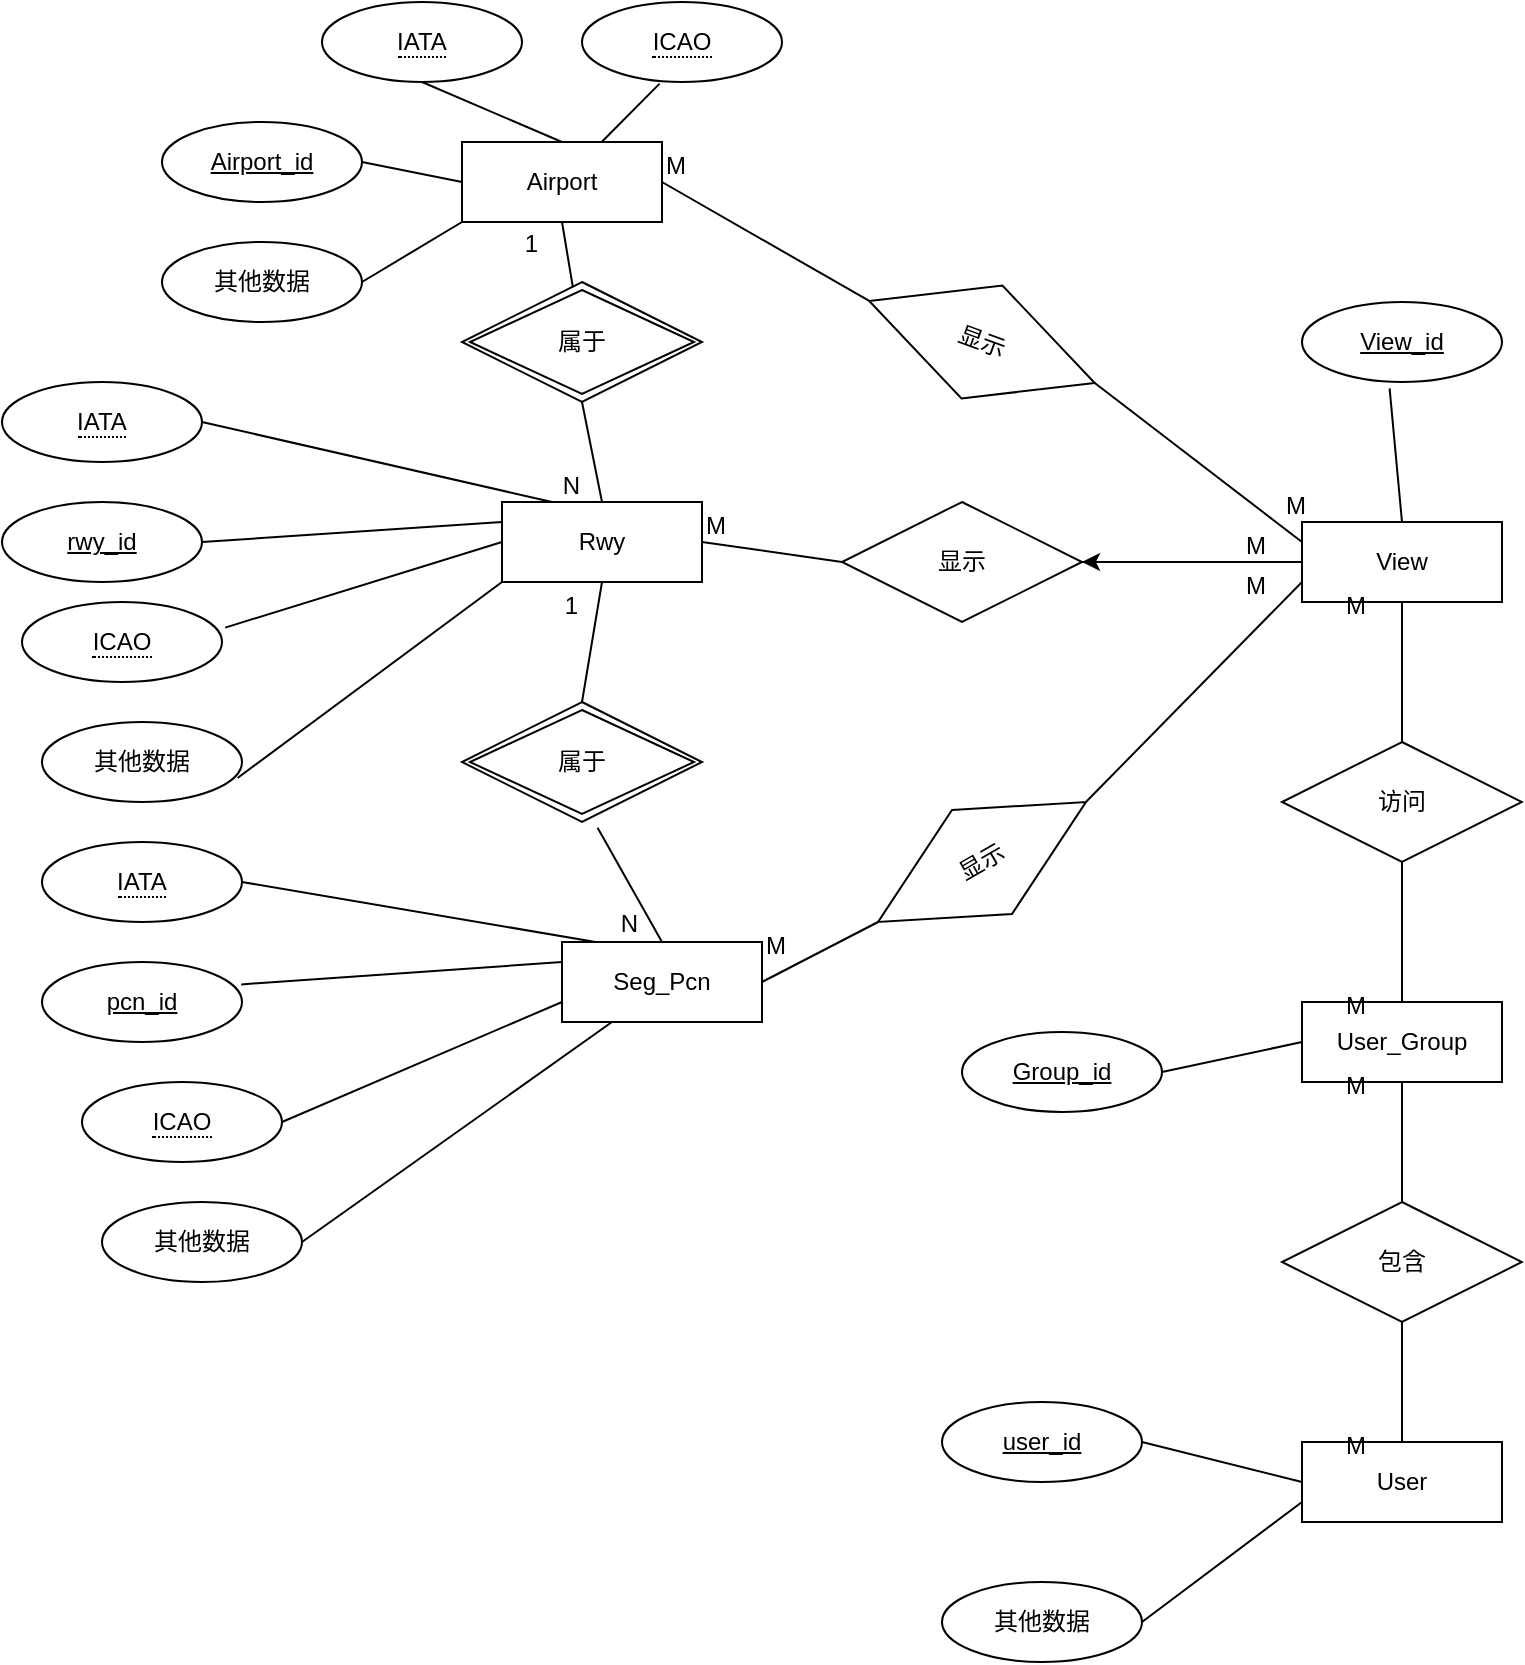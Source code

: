 <mxfile version="24.3.1" type="github">
  <diagram name="第 1 页" id="XbGKjKhdLMRXKV8-RK5B">
    <mxGraphModel dx="1829" dy="577" grid="1" gridSize="10" guides="1" tooltips="1" connect="1" arrows="1" fold="1" page="1" pageScale="1" pageWidth="827" pageHeight="1169" math="0" shadow="0">
      <root>
        <mxCell id="0" />
        <mxCell id="1" parent="0" />
        <mxCell id="0pMqIjYfaMAguVZJA49M-1" value="Airport" style="whiteSpace=wrap;html=1;align=center;" vertex="1" parent="1">
          <mxGeometry x="200" y="100" width="100" height="40" as="geometry" />
        </mxCell>
        <mxCell id="0pMqIjYfaMAguVZJA49M-2" value="Rwy" style="whiteSpace=wrap;html=1;align=center;" vertex="1" parent="1">
          <mxGeometry x="220" y="280" width="100" height="40" as="geometry" />
        </mxCell>
        <mxCell id="0pMqIjYfaMAguVZJA49M-3" value="Seg_Pcn" style="whiteSpace=wrap;html=1;align=center;" vertex="1" parent="1">
          <mxGeometry x="250" y="500" width="100" height="40" as="geometry" />
        </mxCell>
        <mxCell id="0pMqIjYfaMAguVZJA49M-4" value="User" style="whiteSpace=wrap;html=1;align=center;" vertex="1" parent="1">
          <mxGeometry x="620" y="750" width="100" height="40" as="geometry" />
        </mxCell>
        <mxCell id="0pMqIjYfaMAguVZJA49M-5" value="User_Group" style="whiteSpace=wrap;html=1;align=center;" vertex="1" parent="1">
          <mxGeometry x="620" y="530" width="100" height="40" as="geometry" />
        </mxCell>
        <mxCell id="0pMqIjYfaMAguVZJA49M-62" value="" style="edgeStyle=orthogonalEdgeStyle;rounded=0;orthogonalLoop=1;jettySize=auto;html=1;" edge="1" parent="1" source="0pMqIjYfaMAguVZJA49M-8" target="0pMqIjYfaMAguVZJA49M-47">
          <mxGeometry relative="1" as="geometry" />
        </mxCell>
        <mxCell id="0pMqIjYfaMAguVZJA49M-8" value="View" style="whiteSpace=wrap;html=1;align=center;" vertex="1" parent="1">
          <mxGeometry x="620" y="290" width="100" height="40" as="geometry" />
        </mxCell>
        <mxCell id="0pMqIjYfaMAguVZJA49M-10" value="Airport_id" style="ellipse;whiteSpace=wrap;html=1;align=center;fontStyle=4;" vertex="1" parent="1">
          <mxGeometry x="50" y="90" width="100" height="40" as="geometry" />
        </mxCell>
        <mxCell id="0pMqIjYfaMAguVZJA49M-11" value="&lt;span style=&quot;border-bottom: 1px dotted&quot;&gt;IATA&lt;br&gt;&lt;/span&gt;" style="ellipse;whiteSpace=wrap;html=1;align=center;" vertex="1" parent="1">
          <mxGeometry x="130" y="30" width="100" height="40" as="geometry" />
        </mxCell>
        <mxCell id="0pMqIjYfaMAguVZJA49M-12" value="&lt;span style=&quot;border-bottom: 1px dotted&quot;&gt;ICAO&lt;/span&gt;" style="ellipse;whiteSpace=wrap;html=1;align=center;" vertex="1" parent="1">
          <mxGeometry x="260" y="30" width="100" height="40" as="geometry" />
        </mxCell>
        <mxCell id="0pMqIjYfaMAguVZJA49M-13" value="rwy_id" style="ellipse;whiteSpace=wrap;html=1;align=center;fontStyle=4;" vertex="1" parent="1">
          <mxGeometry x="-30" y="280" width="100" height="40" as="geometry" />
        </mxCell>
        <mxCell id="0pMqIjYfaMAguVZJA49M-14" value="pcn_id" style="ellipse;whiteSpace=wrap;html=1;align=center;fontStyle=4;" vertex="1" parent="1">
          <mxGeometry x="-10" y="510" width="100" height="40" as="geometry" />
        </mxCell>
        <mxCell id="0pMqIjYfaMAguVZJA49M-16" value="Group_id" style="ellipse;whiteSpace=wrap;html=1;align=center;fontStyle=4;" vertex="1" parent="1">
          <mxGeometry x="450" y="545" width="100" height="40" as="geometry" />
        </mxCell>
        <mxCell id="0pMqIjYfaMAguVZJA49M-17" value="user_id" style="ellipse;whiteSpace=wrap;html=1;align=center;fontStyle=4;" vertex="1" parent="1">
          <mxGeometry x="440" y="730" width="100" height="40" as="geometry" />
        </mxCell>
        <mxCell id="0pMqIjYfaMAguVZJA49M-18" value="View_id" style="ellipse;whiteSpace=wrap;html=1;align=center;fontStyle=4;" vertex="1" parent="1">
          <mxGeometry x="620" y="180" width="100" height="40" as="geometry" />
        </mxCell>
        <mxCell id="0pMqIjYfaMAguVZJA49M-19" value="&lt;span style=&quot;border-bottom: 1px dotted&quot;&gt;IATA&lt;br&gt;&lt;/span&gt;" style="ellipse;whiteSpace=wrap;html=1;align=center;" vertex="1" parent="1">
          <mxGeometry x="-30" y="220" width="100" height="40" as="geometry" />
        </mxCell>
        <mxCell id="0pMqIjYfaMAguVZJA49M-20" value="&lt;span style=&quot;border-bottom: 1px dotted&quot;&gt;ICAO&lt;/span&gt;" style="ellipse;whiteSpace=wrap;html=1;align=center;" vertex="1" parent="1">
          <mxGeometry x="-20" y="330" width="100" height="40" as="geometry" />
        </mxCell>
        <mxCell id="0pMqIjYfaMAguVZJA49M-21" value="&lt;span style=&quot;border-bottom: 1px dotted&quot;&gt;ICAO&lt;/span&gt;" style="ellipse;whiteSpace=wrap;html=1;align=center;" vertex="1" parent="1">
          <mxGeometry x="10" y="570" width="100" height="40" as="geometry" />
        </mxCell>
        <mxCell id="0pMqIjYfaMAguVZJA49M-22" value="&lt;span style=&quot;border-bottom: 1px dotted&quot;&gt;IATA&lt;br&gt;&lt;/span&gt;" style="ellipse;whiteSpace=wrap;html=1;align=center;" vertex="1" parent="1">
          <mxGeometry x="-10" y="450" width="100" height="40" as="geometry" />
        </mxCell>
        <mxCell id="0pMqIjYfaMAguVZJA49M-25" value="" style="endArrow=none;html=1;rounded=0;exitX=0.388;exitY=1.02;exitDx=0;exitDy=0;exitPerimeter=0;" edge="1" parent="1" source="0pMqIjYfaMAguVZJA49M-12" target="0pMqIjYfaMAguVZJA49M-1">
          <mxGeometry width="50" height="50" relative="1" as="geometry">
            <mxPoint x="390" y="330" as="sourcePoint" />
            <mxPoint x="440" y="280" as="targetPoint" />
          </mxGeometry>
        </mxCell>
        <mxCell id="0pMqIjYfaMAguVZJA49M-26" value="" style="endArrow=none;html=1;rounded=0;exitX=0;exitY=0.25;exitDx=0;exitDy=0;entryX=0.996;entryY=0.28;entryDx=0;entryDy=0;entryPerimeter=0;" edge="1" parent="1" source="0pMqIjYfaMAguVZJA49M-3" target="0pMqIjYfaMAguVZJA49M-14">
          <mxGeometry width="50" height="50" relative="1" as="geometry">
            <mxPoint x="309" y="81" as="sourcePoint" />
            <mxPoint x="280" y="110" as="targetPoint" />
          </mxGeometry>
        </mxCell>
        <mxCell id="0pMqIjYfaMAguVZJA49M-27" value="" style="endArrow=none;html=1;rounded=0;exitX=0.168;exitY=0;exitDx=0;exitDy=0;exitPerimeter=0;entryX=1;entryY=0.5;entryDx=0;entryDy=0;" edge="1" parent="1" source="0pMqIjYfaMAguVZJA49M-3" target="0pMqIjYfaMAguVZJA49M-22">
          <mxGeometry width="50" height="50" relative="1" as="geometry">
            <mxPoint x="319" y="91" as="sourcePoint" />
            <mxPoint x="290" y="120" as="targetPoint" />
          </mxGeometry>
        </mxCell>
        <mxCell id="0pMqIjYfaMAguVZJA49M-28" value="" style="endArrow=none;html=1;rounded=0;exitX=0;exitY=0.5;exitDx=0;exitDy=0;entryX=1.016;entryY=0.32;entryDx=0;entryDy=0;entryPerimeter=0;" edge="1" parent="1" source="0pMqIjYfaMAguVZJA49M-2" target="0pMqIjYfaMAguVZJA49M-20">
          <mxGeometry width="50" height="50" relative="1" as="geometry">
            <mxPoint x="329" y="101" as="sourcePoint" />
            <mxPoint x="300" y="130" as="targetPoint" />
          </mxGeometry>
        </mxCell>
        <mxCell id="0pMqIjYfaMAguVZJA49M-29" value="" style="endArrow=none;html=1;rounded=0;exitX=0;exitY=0.25;exitDx=0;exitDy=0;entryX=1;entryY=0.5;entryDx=0;entryDy=0;" edge="1" parent="1" source="0pMqIjYfaMAguVZJA49M-2" target="0pMqIjYfaMAguVZJA49M-13">
          <mxGeometry width="50" height="50" relative="1" as="geometry">
            <mxPoint x="339" y="111" as="sourcePoint" />
            <mxPoint x="310" y="140" as="targetPoint" />
          </mxGeometry>
        </mxCell>
        <mxCell id="0pMqIjYfaMAguVZJA49M-30" value="" style="endArrow=none;html=1;rounded=0;exitX=0.25;exitY=0;exitDx=0;exitDy=0;entryX=1;entryY=0.5;entryDx=0;entryDy=0;" edge="1" parent="1" source="0pMqIjYfaMAguVZJA49M-2" target="0pMqIjYfaMAguVZJA49M-19">
          <mxGeometry width="50" height="50" relative="1" as="geometry">
            <mxPoint x="349" y="121" as="sourcePoint" />
            <mxPoint x="320" y="150" as="targetPoint" />
          </mxGeometry>
        </mxCell>
        <mxCell id="0pMqIjYfaMAguVZJA49M-31" value="" style="endArrow=none;html=1;rounded=0;entryX=1;entryY=0.5;entryDx=0;entryDy=0;exitX=0;exitY=0.5;exitDx=0;exitDy=0;" edge="1" parent="1" source="0pMqIjYfaMAguVZJA49M-1" target="0pMqIjYfaMAguVZJA49M-10">
          <mxGeometry width="50" height="50" relative="1" as="geometry">
            <mxPoint x="359" y="131" as="sourcePoint" />
            <mxPoint x="330" y="160" as="targetPoint" />
          </mxGeometry>
        </mxCell>
        <mxCell id="0pMqIjYfaMAguVZJA49M-32" value="" style="endArrow=none;html=1;rounded=0;exitX=0.5;exitY=0;exitDx=0;exitDy=0;entryX=0.5;entryY=1;entryDx=0;entryDy=0;" edge="1" parent="1" source="0pMqIjYfaMAguVZJA49M-1" target="0pMqIjYfaMAguVZJA49M-11">
          <mxGeometry width="50" height="50" relative="1" as="geometry">
            <mxPoint x="369" y="141" as="sourcePoint" />
            <mxPoint x="340" y="170" as="targetPoint" />
          </mxGeometry>
        </mxCell>
        <mxCell id="0pMqIjYfaMAguVZJA49M-33" value="" style="endArrow=none;html=1;rounded=0;entryX=1;entryY=0.5;entryDx=0;entryDy=0;exitX=0;exitY=0.75;exitDx=0;exitDy=0;" edge="1" parent="1" source="0pMqIjYfaMAguVZJA49M-3" target="0pMqIjYfaMAguVZJA49M-21">
          <mxGeometry width="50" height="50" relative="1" as="geometry">
            <mxPoint x="190" y="430" as="sourcePoint" />
            <mxPoint x="280" y="350" as="targetPoint" />
          </mxGeometry>
        </mxCell>
        <mxCell id="0pMqIjYfaMAguVZJA49M-34" value="属于" style="shape=rhombus;double=1;perimeter=rhombusPerimeter;whiteSpace=wrap;html=1;align=center;" vertex="1" parent="1">
          <mxGeometry x="200" y="170" width="120" height="60" as="geometry" />
        </mxCell>
        <mxCell id="0pMqIjYfaMAguVZJA49M-35" value="属于" style="shape=rhombus;double=1;perimeter=rhombusPerimeter;whiteSpace=wrap;html=1;align=center;" vertex="1" parent="1">
          <mxGeometry x="200" y="380" width="120" height="60" as="geometry" />
        </mxCell>
        <mxCell id="0pMqIjYfaMAguVZJA49M-37" value="" style="endArrow=none;html=1;rounded=0;entryX=0.5;entryY=1;entryDx=0;entryDy=0;" edge="1" parent="1" source="0pMqIjYfaMAguVZJA49M-34" target="0pMqIjYfaMAguVZJA49M-1">
          <mxGeometry relative="1" as="geometry">
            <mxPoint x="330" y="300" as="sourcePoint" />
            <mxPoint x="490" y="300" as="targetPoint" />
          </mxGeometry>
        </mxCell>
        <mxCell id="0pMqIjYfaMAguVZJA49M-38" value="1" style="resizable=0;html=1;whiteSpace=wrap;align=right;verticalAlign=bottom;" connectable="0" vertex="1" parent="0pMqIjYfaMAguVZJA49M-37">
          <mxGeometry x="1" relative="1" as="geometry">
            <mxPoint x="-10" y="20" as="offset" />
          </mxGeometry>
        </mxCell>
        <mxCell id="0pMqIjYfaMAguVZJA49M-39" value="" style="endArrow=none;html=1;rounded=0;exitX=0.5;exitY=1;exitDx=0;exitDy=0;entryX=0.5;entryY=0;entryDx=0;entryDy=0;" edge="1" parent="1" source="0pMqIjYfaMAguVZJA49M-2" target="0pMqIjYfaMAguVZJA49M-35">
          <mxGeometry relative="1" as="geometry">
            <mxPoint x="330" y="300" as="sourcePoint" />
            <mxPoint x="490" y="300" as="targetPoint" />
          </mxGeometry>
        </mxCell>
        <mxCell id="0pMqIjYfaMAguVZJA49M-40" value="1" style="resizable=0;html=1;whiteSpace=wrap;align=right;verticalAlign=bottom;" connectable="0" vertex="1" parent="0pMqIjYfaMAguVZJA49M-39">
          <mxGeometry x="1" relative="1" as="geometry">
            <mxPoint y="-40" as="offset" />
          </mxGeometry>
        </mxCell>
        <mxCell id="0pMqIjYfaMAguVZJA49M-41" value="" style="endArrow=none;html=1;rounded=0;exitX=0.5;exitY=1;exitDx=0;exitDy=0;entryX=0.5;entryY=0;entryDx=0;entryDy=0;" edge="1" parent="1" source="0pMqIjYfaMAguVZJA49M-34" target="0pMqIjYfaMAguVZJA49M-2">
          <mxGeometry relative="1" as="geometry">
            <mxPoint x="270" y="250" as="sourcePoint" />
            <mxPoint x="490" y="300" as="targetPoint" />
          </mxGeometry>
        </mxCell>
        <mxCell id="0pMqIjYfaMAguVZJA49M-42" value="N" style="resizable=0;html=1;whiteSpace=wrap;align=right;verticalAlign=bottom;" connectable="0" vertex="1" parent="0pMqIjYfaMAguVZJA49M-41">
          <mxGeometry x="1" relative="1" as="geometry">
            <mxPoint x="-10" as="offset" />
          </mxGeometry>
        </mxCell>
        <mxCell id="0pMqIjYfaMAguVZJA49M-44" value="" style="endArrow=none;html=1;rounded=0;exitX=0.565;exitY=1.047;exitDx=0;exitDy=0;entryX=0.5;entryY=0;entryDx=0;entryDy=0;exitPerimeter=0;" edge="1" parent="1" source="0pMqIjYfaMAguVZJA49M-35" target="0pMqIjYfaMAguVZJA49M-3">
          <mxGeometry relative="1" as="geometry">
            <mxPoint x="270" y="240" as="sourcePoint" />
            <mxPoint x="280" y="290" as="targetPoint" />
          </mxGeometry>
        </mxCell>
        <mxCell id="0pMqIjYfaMAguVZJA49M-45" value="N" style="resizable=0;html=1;whiteSpace=wrap;align=right;verticalAlign=bottom;" connectable="0" vertex="1" parent="0pMqIjYfaMAguVZJA49M-44">
          <mxGeometry x="1" relative="1" as="geometry">
            <mxPoint x="-10" as="offset" />
          </mxGeometry>
        </mxCell>
        <mxCell id="0pMqIjYfaMAguVZJA49M-46" value="显示" style="shape=rhombus;perimeter=rhombusPerimeter;whiteSpace=wrap;html=1;align=center;rotation=20;" vertex="1" parent="1">
          <mxGeometry x="400" y="170" width="120" height="60" as="geometry" />
        </mxCell>
        <mxCell id="0pMqIjYfaMAguVZJA49M-47" value="显示" style="shape=rhombus;perimeter=rhombusPerimeter;whiteSpace=wrap;html=1;align=center;" vertex="1" parent="1">
          <mxGeometry x="390" y="280" width="120" height="60" as="geometry" />
        </mxCell>
        <mxCell id="0pMqIjYfaMAguVZJA49M-48" value="显示" style="shape=rhombus;perimeter=rhombusPerimeter;whiteSpace=wrap;html=1;align=center;rotation=-30;" vertex="1" parent="1">
          <mxGeometry x="400" y="430" width="120" height="60" as="geometry" />
        </mxCell>
        <mxCell id="0pMqIjYfaMAguVZJA49M-49" value="" style="endArrow=none;html=1;rounded=0;exitX=1;exitY=0.5;exitDx=0;exitDy=0;entryX=0;entryY=0.5;entryDx=0;entryDy=0;" edge="1" parent="1" source="0pMqIjYfaMAguVZJA49M-1" target="0pMqIjYfaMAguVZJA49M-46">
          <mxGeometry relative="1" as="geometry">
            <mxPoint x="330" y="300" as="sourcePoint" />
            <mxPoint x="390" y="200" as="targetPoint" />
          </mxGeometry>
        </mxCell>
        <mxCell id="0pMqIjYfaMAguVZJA49M-50" value="M" style="resizable=0;html=1;whiteSpace=wrap;align=left;verticalAlign=bottom;" connectable="0" vertex="1" parent="0pMqIjYfaMAguVZJA49M-49">
          <mxGeometry x="-1" relative="1" as="geometry" />
        </mxCell>
        <mxCell id="0pMqIjYfaMAguVZJA49M-52" value="" style="endArrow=none;html=1;rounded=0;exitX=0;exitY=0.25;exitDx=0;exitDy=0;entryX=1;entryY=0.5;entryDx=0;entryDy=0;" edge="1" parent="1" source="0pMqIjYfaMAguVZJA49M-8" target="0pMqIjYfaMAguVZJA49M-46">
          <mxGeometry relative="1" as="geometry">
            <mxPoint x="310" y="130" as="sourcePoint" />
            <mxPoint x="440" y="195" as="targetPoint" />
          </mxGeometry>
        </mxCell>
        <mxCell id="0pMqIjYfaMAguVZJA49M-53" value="M" style="resizable=0;html=1;whiteSpace=wrap;align=left;verticalAlign=bottom;" connectable="0" vertex="1" parent="0pMqIjYfaMAguVZJA49M-52">
          <mxGeometry x="-1" relative="1" as="geometry">
            <mxPoint x="-10" y="-10" as="offset" />
          </mxGeometry>
        </mxCell>
        <mxCell id="0pMqIjYfaMAguVZJA49M-54" value="" style="endArrow=none;html=1;rounded=0;exitX=1;exitY=0.5;exitDx=0;exitDy=0;entryX=0;entryY=0.5;entryDx=0;entryDy=0;" edge="1" parent="1" source="0pMqIjYfaMAguVZJA49M-2" target="0pMqIjYfaMAguVZJA49M-47">
          <mxGeometry relative="1" as="geometry">
            <mxPoint x="320" y="140" as="sourcePoint" />
            <mxPoint x="450" y="205" as="targetPoint" />
          </mxGeometry>
        </mxCell>
        <mxCell id="0pMqIjYfaMAguVZJA49M-55" value="M" style="resizable=0;html=1;whiteSpace=wrap;align=left;verticalAlign=bottom;" connectable="0" vertex="1" parent="0pMqIjYfaMAguVZJA49M-54">
          <mxGeometry x="-1" relative="1" as="geometry" />
        </mxCell>
        <mxCell id="0pMqIjYfaMAguVZJA49M-56" value="" style="endArrow=none;html=1;rounded=0;exitX=1;exitY=0.5;exitDx=0;exitDy=0;entryX=0;entryY=0.5;entryDx=0;entryDy=0;" edge="1" parent="1" source="0pMqIjYfaMAguVZJA49M-3" target="0pMqIjYfaMAguVZJA49M-48">
          <mxGeometry relative="1" as="geometry">
            <mxPoint x="320" y="377.5" as="sourcePoint" />
            <mxPoint x="450" y="442.5" as="targetPoint" />
          </mxGeometry>
        </mxCell>
        <mxCell id="0pMqIjYfaMAguVZJA49M-57" value="M" style="resizable=0;html=1;whiteSpace=wrap;align=left;verticalAlign=bottom;" connectable="0" vertex="1" parent="0pMqIjYfaMAguVZJA49M-56">
          <mxGeometry x="-1" relative="1" as="geometry">
            <mxPoint y="-10" as="offset" />
          </mxGeometry>
        </mxCell>
        <mxCell id="0pMqIjYfaMAguVZJA49M-58" value="" style="endArrow=none;html=1;rounded=0;exitX=0;exitY=0.5;exitDx=0;exitDy=0;entryX=1;entryY=0.5;entryDx=0;entryDy=0;" edge="1" parent="1" source="0pMqIjYfaMAguVZJA49M-8" target="0pMqIjYfaMAguVZJA49M-47">
          <mxGeometry relative="1" as="geometry">
            <mxPoint x="620" y="410" as="sourcePoint" />
            <mxPoint x="520" y="310" as="targetPoint" />
          </mxGeometry>
        </mxCell>
        <mxCell id="0pMqIjYfaMAguVZJA49M-59" value="M" style="resizable=0;html=1;whiteSpace=wrap;align=left;verticalAlign=bottom;" connectable="0" vertex="1" parent="0pMqIjYfaMAguVZJA49M-58">
          <mxGeometry x="-1" relative="1" as="geometry">
            <mxPoint x="-30" as="offset" />
          </mxGeometry>
        </mxCell>
        <mxCell id="0pMqIjYfaMAguVZJA49M-60" value="" style="endArrow=none;html=1;rounded=0;entryX=1;entryY=0.5;entryDx=0;entryDy=0;exitX=0;exitY=0.75;exitDx=0;exitDy=0;" edge="1" parent="1" source="0pMqIjYfaMAguVZJA49M-8" target="0pMqIjYfaMAguVZJA49M-48">
          <mxGeometry relative="1" as="geometry">
            <mxPoint x="630" y="330" as="sourcePoint" />
            <mxPoint x="520" y="320" as="targetPoint" />
          </mxGeometry>
        </mxCell>
        <mxCell id="0pMqIjYfaMAguVZJA49M-61" value="M" style="resizable=0;html=1;whiteSpace=wrap;align=left;verticalAlign=bottom;" connectable="0" vertex="1" parent="0pMqIjYfaMAguVZJA49M-60">
          <mxGeometry x="-1" relative="1" as="geometry">
            <mxPoint x="-30" y="10" as="offset" />
          </mxGeometry>
        </mxCell>
        <mxCell id="0pMqIjYfaMAguVZJA49M-63" value="" style="endArrow=none;html=1;rounded=0;exitX=0.5;exitY=0;exitDx=0;exitDy=0;entryX=0.438;entryY=1.08;entryDx=0;entryDy=0;entryPerimeter=0;" edge="1" parent="1" source="0pMqIjYfaMAguVZJA49M-8" target="0pMqIjYfaMAguVZJA49M-18">
          <mxGeometry width="50" height="50" relative="1" as="geometry">
            <mxPoint x="760" y="260" as="sourcePoint" />
            <mxPoint x="690" y="220" as="targetPoint" />
          </mxGeometry>
        </mxCell>
        <mxCell id="0pMqIjYfaMAguVZJA49M-64" value="其他数据" style="ellipse;whiteSpace=wrap;html=1;align=center;" vertex="1" parent="1">
          <mxGeometry x="50" y="150" width="100" height="40" as="geometry" />
        </mxCell>
        <mxCell id="0pMqIjYfaMAguVZJA49M-65" value="其他数据" style="ellipse;whiteSpace=wrap;html=1;align=center;" vertex="1" parent="1">
          <mxGeometry x="-10" y="390" width="100" height="40" as="geometry" />
        </mxCell>
        <mxCell id="0pMqIjYfaMAguVZJA49M-66" value="其他数据" style="ellipse;whiteSpace=wrap;html=1;align=center;" vertex="1" parent="1">
          <mxGeometry x="20" y="630" width="100" height="40" as="geometry" />
        </mxCell>
        <mxCell id="0pMqIjYfaMAguVZJA49M-67" value="" style="endArrow=none;html=1;rounded=0;entryX=1;entryY=0.5;entryDx=0;entryDy=0;exitX=0.25;exitY=1;exitDx=0;exitDy=0;" edge="1" parent="1" source="0pMqIjYfaMAguVZJA49M-3" target="0pMqIjYfaMAguVZJA49M-66">
          <mxGeometry width="50" height="50" relative="1" as="geometry">
            <mxPoint x="260" y="540" as="sourcePoint" />
            <mxPoint x="120" y="600" as="targetPoint" />
          </mxGeometry>
        </mxCell>
        <mxCell id="0pMqIjYfaMAguVZJA49M-68" value="" style="endArrow=none;html=1;rounded=0;entryX=0.978;entryY=0.7;entryDx=0;entryDy=0;exitX=0;exitY=1;exitDx=0;exitDy=0;entryPerimeter=0;" edge="1" parent="1" source="0pMqIjYfaMAguVZJA49M-2" target="0pMqIjYfaMAguVZJA49M-65">
          <mxGeometry width="50" height="50" relative="1" as="geometry">
            <mxPoint x="270" y="550" as="sourcePoint" />
            <mxPoint x="130" y="610" as="targetPoint" />
          </mxGeometry>
        </mxCell>
        <mxCell id="0pMqIjYfaMAguVZJA49M-69" value="" style="endArrow=none;html=1;rounded=0;entryX=1;entryY=0.5;entryDx=0;entryDy=0;exitX=0;exitY=1;exitDx=0;exitDy=0;" edge="1" parent="1" source="0pMqIjYfaMAguVZJA49M-1" target="0pMqIjYfaMAguVZJA49M-64">
          <mxGeometry width="50" height="50" relative="1" as="geometry">
            <mxPoint x="280" y="560" as="sourcePoint" />
            <mxPoint x="140" y="620" as="targetPoint" />
          </mxGeometry>
        </mxCell>
        <mxCell id="0pMqIjYfaMAguVZJA49M-70" value="访问" style="shape=rhombus;perimeter=rhombusPerimeter;whiteSpace=wrap;html=1;align=center;rotation=0;" vertex="1" parent="1">
          <mxGeometry x="610" y="400" width="120" height="60" as="geometry" />
        </mxCell>
        <mxCell id="0pMqIjYfaMAguVZJA49M-71" value="包含" style="shape=rhombus;perimeter=rhombusPerimeter;whiteSpace=wrap;html=1;align=center;rotation=0;" vertex="1" parent="1">
          <mxGeometry x="610" y="630" width="120" height="60" as="geometry" />
        </mxCell>
        <mxCell id="0pMqIjYfaMAguVZJA49M-72" value="其他数据" style="ellipse;whiteSpace=wrap;html=1;align=center;" vertex="1" parent="1">
          <mxGeometry x="440" y="820" width="100" height="40" as="geometry" />
        </mxCell>
        <mxCell id="0pMqIjYfaMAguVZJA49M-73" value="" style="endArrow=none;html=1;rounded=0;entryX=1;entryY=0.5;entryDx=0;entryDy=0;exitX=0;exitY=0.75;exitDx=0;exitDy=0;" edge="1" parent="1" source="0pMqIjYfaMAguVZJA49M-4" target="0pMqIjYfaMAguVZJA49M-72">
          <mxGeometry width="50" height="50" relative="1" as="geometry">
            <mxPoint x="285" y="550" as="sourcePoint" />
            <mxPoint x="130" y="660" as="targetPoint" />
          </mxGeometry>
        </mxCell>
        <mxCell id="0pMqIjYfaMAguVZJA49M-74" value="" style="endArrow=none;html=1;rounded=0;entryX=1;entryY=0.5;entryDx=0;entryDy=0;exitX=0;exitY=0.5;exitDx=0;exitDy=0;" edge="1" parent="1" source="0pMqIjYfaMAguVZJA49M-4" target="0pMqIjYfaMAguVZJA49M-17">
          <mxGeometry width="50" height="50" relative="1" as="geometry">
            <mxPoint x="295" y="560" as="sourcePoint" />
            <mxPoint x="140" y="670" as="targetPoint" />
          </mxGeometry>
        </mxCell>
        <mxCell id="0pMqIjYfaMAguVZJA49M-75" value="" style="endArrow=none;html=1;rounded=0;entryX=1;entryY=0.5;entryDx=0;entryDy=0;exitX=0;exitY=0.5;exitDx=0;exitDy=0;" edge="1" parent="1" source="0pMqIjYfaMAguVZJA49M-5" target="0pMqIjYfaMAguVZJA49M-16">
          <mxGeometry width="50" height="50" relative="1" as="geometry">
            <mxPoint x="305" y="570" as="sourcePoint" />
            <mxPoint x="150" y="680" as="targetPoint" />
          </mxGeometry>
        </mxCell>
        <mxCell id="0pMqIjYfaMAguVZJA49M-77" value="" style="endArrow=none;html=1;rounded=0;entryX=0.5;entryY=0;entryDx=0;entryDy=0;exitX=0.5;exitY=1;exitDx=0;exitDy=0;" edge="1" parent="1" source="0pMqIjYfaMAguVZJA49M-8" target="0pMqIjYfaMAguVZJA49M-70">
          <mxGeometry relative="1" as="geometry">
            <mxPoint x="630" y="330" as="sourcePoint" />
            <mxPoint x="522" y="440" as="targetPoint" />
          </mxGeometry>
        </mxCell>
        <mxCell id="0pMqIjYfaMAguVZJA49M-78" value="M" style="resizable=0;html=1;whiteSpace=wrap;align=left;verticalAlign=bottom;" connectable="0" vertex="1" parent="0pMqIjYfaMAguVZJA49M-77">
          <mxGeometry x="-1" relative="1" as="geometry">
            <mxPoint x="-30" y="10" as="offset" />
          </mxGeometry>
        </mxCell>
        <mxCell id="0pMqIjYfaMAguVZJA49M-79" value="" style="endArrow=none;html=1;rounded=0;exitX=0.5;exitY=0;exitDx=0;exitDy=0;" edge="1" parent="1" source="0pMqIjYfaMAguVZJA49M-5" target="0pMqIjYfaMAguVZJA49M-70">
          <mxGeometry relative="1" as="geometry">
            <mxPoint x="640" y="340" as="sourcePoint" />
            <mxPoint x="532" y="450" as="targetPoint" />
          </mxGeometry>
        </mxCell>
        <mxCell id="0pMqIjYfaMAguVZJA49M-80" value="M" style="resizable=0;html=1;whiteSpace=wrap;align=left;verticalAlign=bottom;" connectable="0" vertex="1" parent="0pMqIjYfaMAguVZJA49M-79">
          <mxGeometry x="-1" relative="1" as="geometry">
            <mxPoint x="-30" y="10" as="offset" />
          </mxGeometry>
        </mxCell>
        <mxCell id="0pMqIjYfaMAguVZJA49M-81" value="" style="endArrow=none;html=1;rounded=0;exitX=0.5;exitY=1;exitDx=0;exitDy=0;" edge="1" parent="1" source="0pMqIjYfaMAguVZJA49M-5" target="0pMqIjYfaMAguVZJA49M-71">
          <mxGeometry relative="1" as="geometry">
            <mxPoint x="650" y="350" as="sourcePoint" />
            <mxPoint x="542" y="460" as="targetPoint" />
          </mxGeometry>
        </mxCell>
        <mxCell id="0pMqIjYfaMAguVZJA49M-82" value="M" style="resizable=0;html=1;whiteSpace=wrap;align=left;verticalAlign=bottom;" connectable="0" vertex="1" parent="0pMqIjYfaMAguVZJA49M-81">
          <mxGeometry x="-1" relative="1" as="geometry">
            <mxPoint x="-30" y="10" as="offset" />
          </mxGeometry>
        </mxCell>
        <mxCell id="0pMqIjYfaMAguVZJA49M-83" value="" style="endArrow=none;html=1;rounded=0;entryX=0.5;entryY=1;entryDx=0;entryDy=0;exitX=0.5;exitY=0;exitDx=0;exitDy=0;" edge="1" parent="1" source="0pMqIjYfaMAguVZJA49M-4" target="0pMqIjYfaMAguVZJA49M-71">
          <mxGeometry relative="1" as="geometry">
            <mxPoint x="660" y="360" as="sourcePoint" />
            <mxPoint x="552" y="470" as="targetPoint" />
          </mxGeometry>
        </mxCell>
        <mxCell id="0pMqIjYfaMAguVZJA49M-84" value="M" style="resizable=0;html=1;whiteSpace=wrap;align=left;verticalAlign=bottom;" connectable="0" vertex="1" parent="0pMqIjYfaMAguVZJA49M-83">
          <mxGeometry x="-1" relative="1" as="geometry">
            <mxPoint x="-30" y="10" as="offset" />
          </mxGeometry>
        </mxCell>
      </root>
    </mxGraphModel>
  </diagram>
</mxfile>
